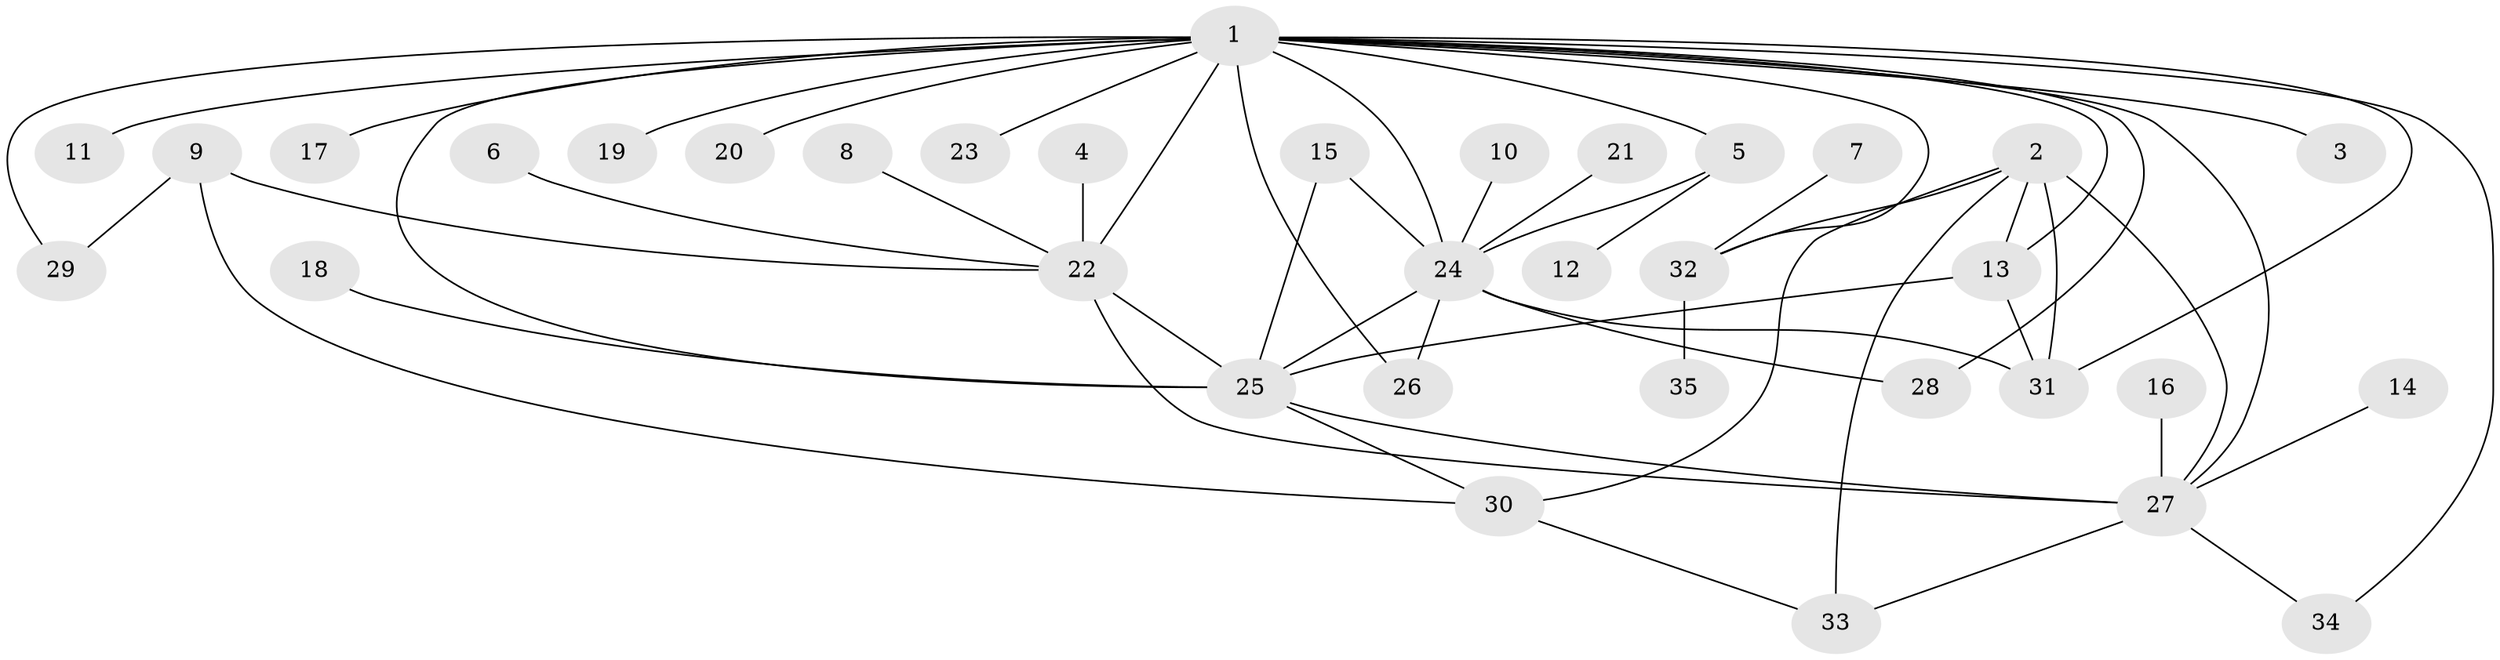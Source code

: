 // original degree distribution, {4: 0.12857142857142856, 19: 0.014285714285714285, 1: 0.4142857142857143, 10: 0.02857142857142857, 7: 0.014285714285714285, 6: 0.014285714285714285, 3: 0.05714285714285714, 2: 0.2857142857142857, 5: 0.014285714285714285, 9: 0.02857142857142857}
// Generated by graph-tools (version 1.1) at 2025/26/03/09/25 03:26:03]
// undirected, 35 vertices, 54 edges
graph export_dot {
graph [start="1"]
  node [color=gray90,style=filled];
  1;
  2;
  3;
  4;
  5;
  6;
  7;
  8;
  9;
  10;
  11;
  12;
  13;
  14;
  15;
  16;
  17;
  18;
  19;
  20;
  21;
  22;
  23;
  24;
  25;
  26;
  27;
  28;
  29;
  30;
  31;
  32;
  33;
  34;
  35;
  1 -- 3 [weight=1.0];
  1 -- 5 [weight=1.0];
  1 -- 11 [weight=1.0];
  1 -- 13 [weight=1.0];
  1 -- 17 [weight=1.0];
  1 -- 19 [weight=1.0];
  1 -- 20 [weight=1.0];
  1 -- 22 [weight=1.0];
  1 -- 23 [weight=1.0];
  1 -- 24 [weight=1.0];
  1 -- 25 [weight=2.0];
  1 -- 26 [weight=1.0];
  1 -- 27 [weight=1.0];
  1 -- 28 [weight=1.0];
  1 -- 29 [weight=1.0];
  1 -- 31 [weight=1.0];
  1 -- 32 [weight=1.0];
  1 -- 34 [weight=1.0];
  2 -- 13 [weight=1.0];
  2 -- 27 [weight=1.0];
  2 -- 30 [weight=1.0];
  2 -- 31 [weight=1.0];
  2 -- 32 [weight=2.0];
  2 -- 33 [weight=1.0];
  4 -- 22 [weight=1.0];
  5 -- 12 [weight=1.0];
  5 -- 24 [weight=1.0];
  6 -- 22 [weight=1.0];
  7 -- 32 [weight=1.0];
  8 -- 22 [weight=1.0];
  9 -- 22 [weight=1.0];
  9 -- 29 [weight=1.0];
  9 -- 30 [weight=1.0];
  10 -- 24 [weight=1.0];
  13 -- 25 [weight=1.0];
  13 -- 31 [weight=1.0];
  14 -- 27 [weight=1.0];
  15 -- 24 [weight=1.0];
  15 -- 25 [weight=1.0];
  16 -- 27 [weight=1.0];
  18 -- 25 [weight=1.0];
  21 -- 24 [weight=1.0];
  22 -- 25 [weight=1.0];
  22 -- 27 [weight=1.0];
  24 -- 25 [weight=1.0];
  24 -- 26 [weight=1.0];
  24 -- 28 [weight=1.0];
  24 -- 31 [weight=1.0];
  25 -- 27 [weight=2.0];
  25 -- 30 [weight=1.0];
  27 -- 33 [weight=1.0];
  27 -- 34 [weight=1.0];
  30 -- 33 [weight=1.0];
  32 -- 35 [weight=1.0];
}
